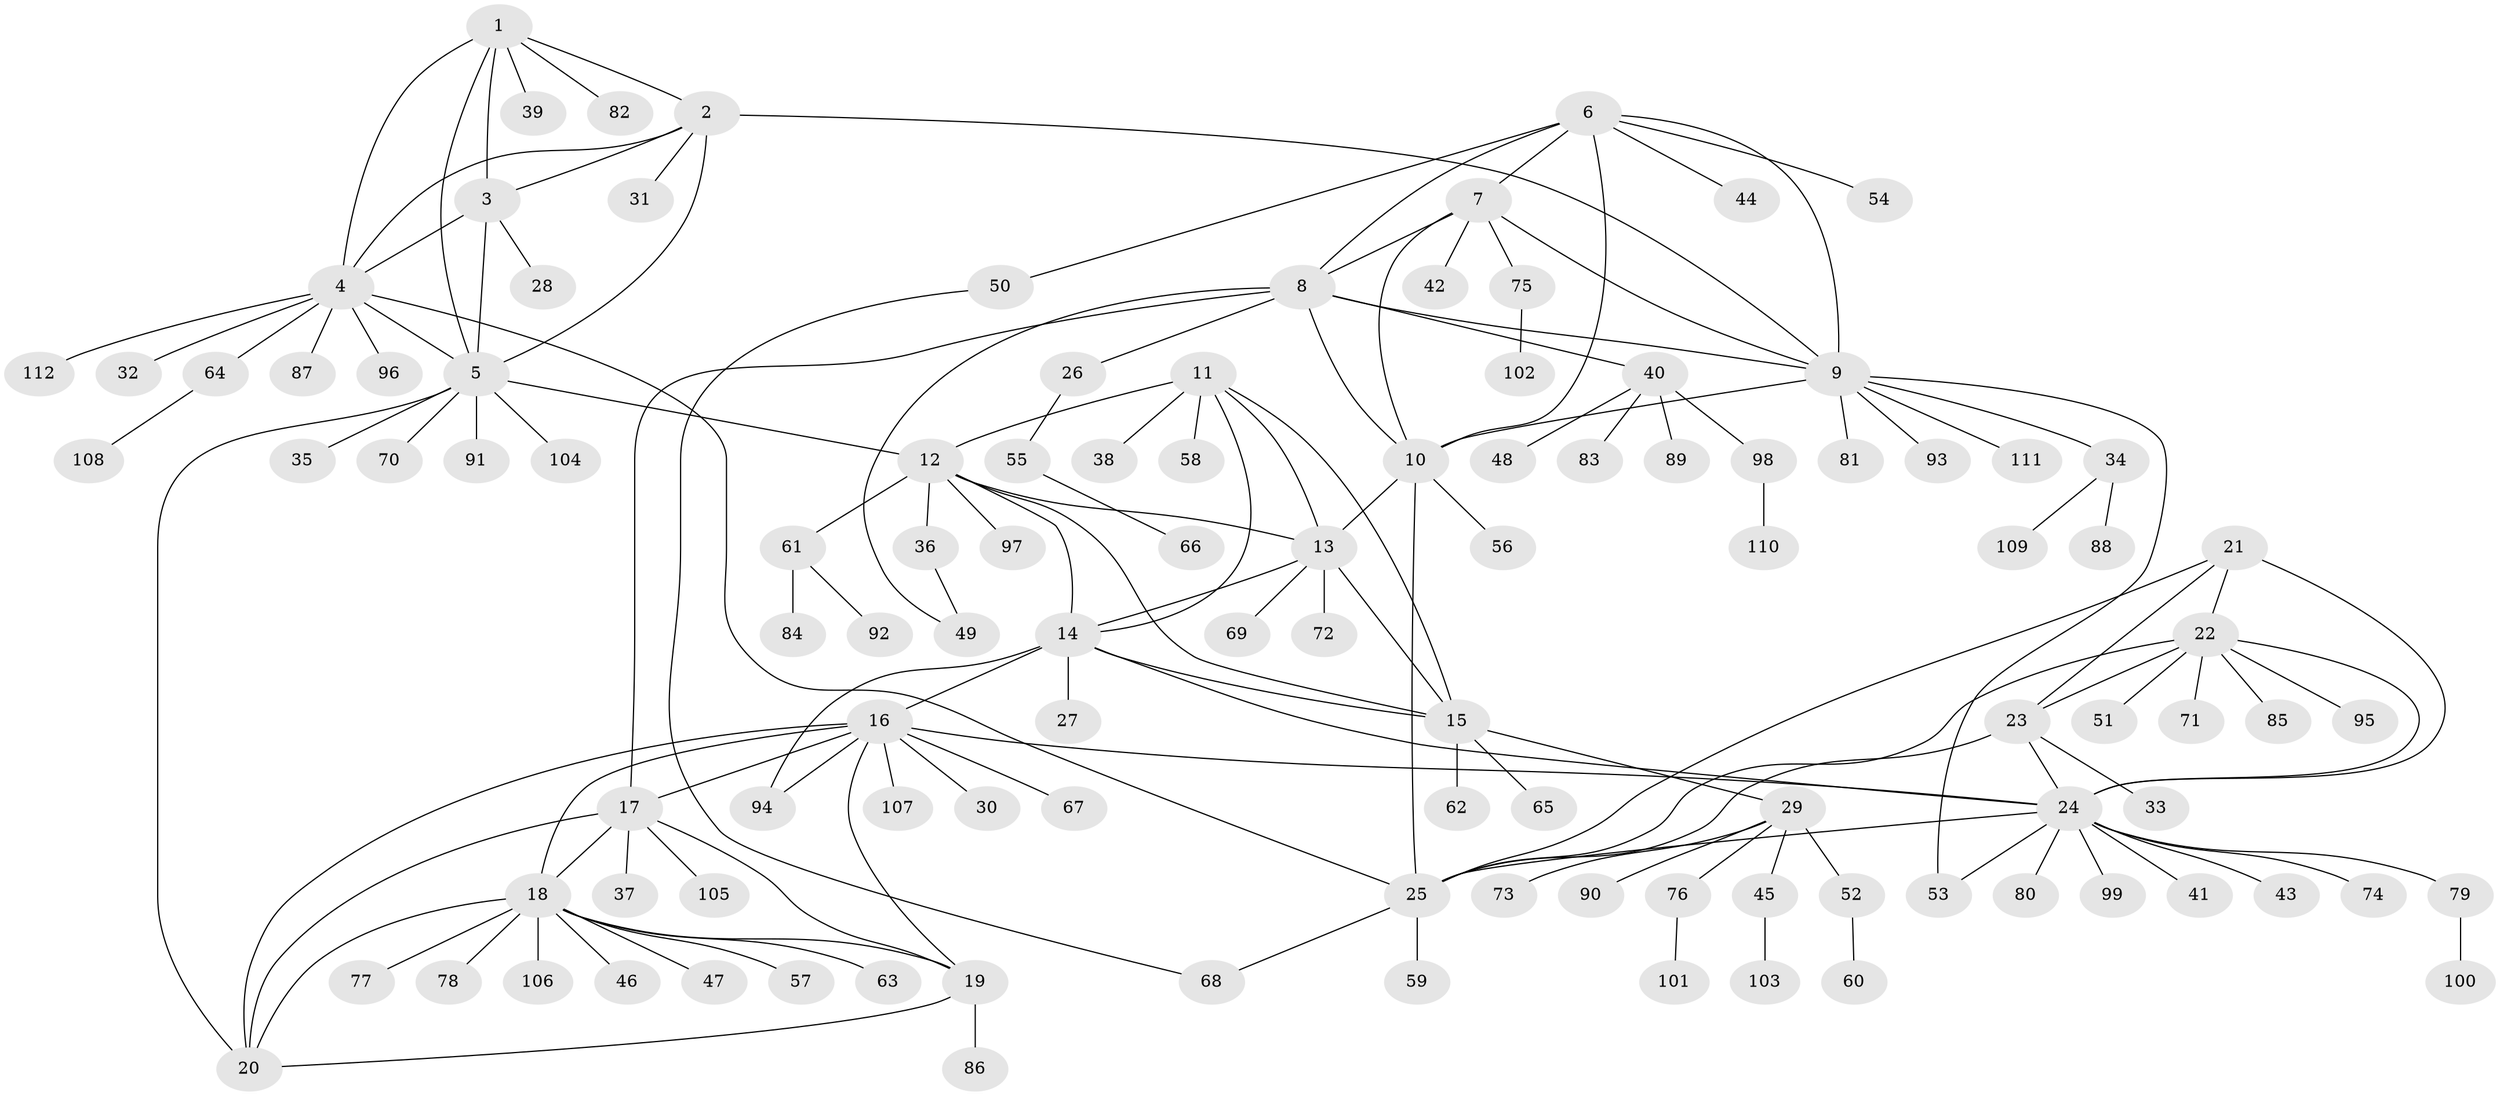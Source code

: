 // coarse degree distribution, {4: 0.045454545454545456, 12: 0.011363636363636364, 3: 0.022727272727272728, 15: 0.011363636363636364, 8: 0.022727272727272728, 10: 0.022727272727272728, 6: 0.045454545454545456, 5: 0.022727272727272728, 7: 0.011363636363636364, 9: 0.011363636363636364, 11: 0.011363636363636364, 2: 0.10227272727272728, 1: 0.6590909090909091}
// Generated by graph-tools (version 1.1) at 2025/52/02/27/25 19:52:18]
// undirected, 112 vertices, 151 edges
graph export_dot {
graph [start="1"]
  node [color=gray90,style=filled];
  1;
  2;
  3;
  4;
  5;
  6;
  7;
  8;
  9;
  10;
  11;
  12;
  13;
  14;
  15;
  16;
  17;
  18;
  19;
  20;
  21;
  22;
  23;
  24;
  25;
  26;
  27;
  28;
  29;
  30;
  31;
  32;
  33;
  34;
  35;
  36;
  37;
  38;
  39;
  40;
  41;
  42;
  43;
  44;
  45;
  46;
  47;
  48;
  49;
  50;
  51;
  52;
  53;
  54;
  55;
  56;
  57;
  58;
  59;
  60;
  61;
  62;
  63;
  64;
  65;
  66;
  67;
  68;
  69;
  70;
  71;
  72;
  73;
  74;
  75;
  76;
  77;
  78;
  79;
  80;
  81;
  82;
  83;
  84;
  85;
  86;
  87;
  88;
  89;
  90;
  91;
  92;
  93;
  94;
  95;
  96;
  97;
  98;
  99;
  100;
  101;
  102;
  103;
  104;
  105;
  106;
  107;
  108;
  109;
  110;
  111;
  112;
  1 -- 2;
  1 -- 3;
  1 -- 4;
  1 -- 5;
  1 -- 39;
  1 -- 82;
  2 -- 3;
  2 -- 4;
  2 -- 5;
  2 -- 9;
  2 -- 31;
  3 -- 4;
  3 -- 5;
  3 -- 28;
  4 -- 5;
  4 -- 25;
  4 -- 32;
  4 -- 64;
  4 -- 87;
  4 -- 96;
  4 -- 112;
  5 -- 12;
  5 -- 20;
  5 -- 35;
  5 -- 70;
  5 -- 91;
  5 -- 104;
  6 -- 7;
  6 -- 8;
  6 -- 9;
  6 -- 10;
  6 -- 44;
  6 -- 50;
  6 -- 54;
  7 -- 8;
  7 -- 9;
  7 -- 10;
  7 -- 42;
  7 -- 75;
  8 -- 9;
  8 -- 10;
  8 -- 17;
  8 -- 26;
  8 -- 40;
  8 -- 49;
  9 -- 10;
  9 -- 34;
  9 -- 53;
  9 -- 81;
  9 -- 93;
  9 -- 111;
  10 -- 13;
  10 -- 25;
  10 -- 56;
  11 -- 12;
  11 -- 13;
  11 -- 14;
  11 -- 15;
  11 -- 38;
  11 -- 58;
  12 -- 13;
  12 -- 14;
  12 -- 15;
  12 -- 36;
  12 -- 61;
  12 -- 97;
  13 -- 14;
  13 -- 15;
  13 -- 69;
  13 -- 72;
  14 -- 15;
  14 -- 16;
  14 -- 24;
  14 -- 27;
  14 -- 94;
  15 -- 29;
  15 -- 62;
  15 -- 65;
  16 -- 17;
  16 -- 18;
  16 -- 19;
  16 -- 20;
  16 -- 24;
  16 -- 30;
  16 -- 67;
  16 -- 94;
  16 -- 107;
  17 -- 18;
  17 -- 19;
  17 -- 20;
  17 -- 37;
  17 -- 105;
  18 -- 19;
  18 -- 20;
  18 -- 46;
  18 -- 47;
  18 -- 57;
  18 -- 63;
  18 -- 77;
  18 -- 78;
  18 -- 106;
  19 -- 20;
  19 -- 86;
  21 -- 22;
  21 -- 23;
  21 -- 24;
  21 -- 25;
  22 -- 23;
  22 -- 24;
  22 -- 25;
  22 -- 51;
  22 -- 71;
  22 -- 85;
  22 -- 95;
  23 -- 24;
  23 -- 25;
  23 -- 33;
  24 -- 25;
  24 -- 41;
  24 -- 43;
  24 -- 53;
  24 -- 74;
  24 -- 79;
  24 -- 80;
  24 -- 99;
  25 -- 59;
  25 -- 68;
  26 -- 55;
  29 -- 45;
  29 -- 52;
  29 -- 73;
  29 -- 76;
  29 -- 90;
  34 -- 88;
  34 -- 109;
  36 -- 49;
  40 -- 48;
  40 -- 83;
  40 -- 89;
  40 -- 98;
  45 -- 103;
  50 -- 68;
  52 -- 60;
  55 -- 66;
  61 -- 84;
  61 -- 92;
  64 -- 108;
  75 -- 102;
  76 -- 101;
  79 -- 100;
  98 -- 110;
}
